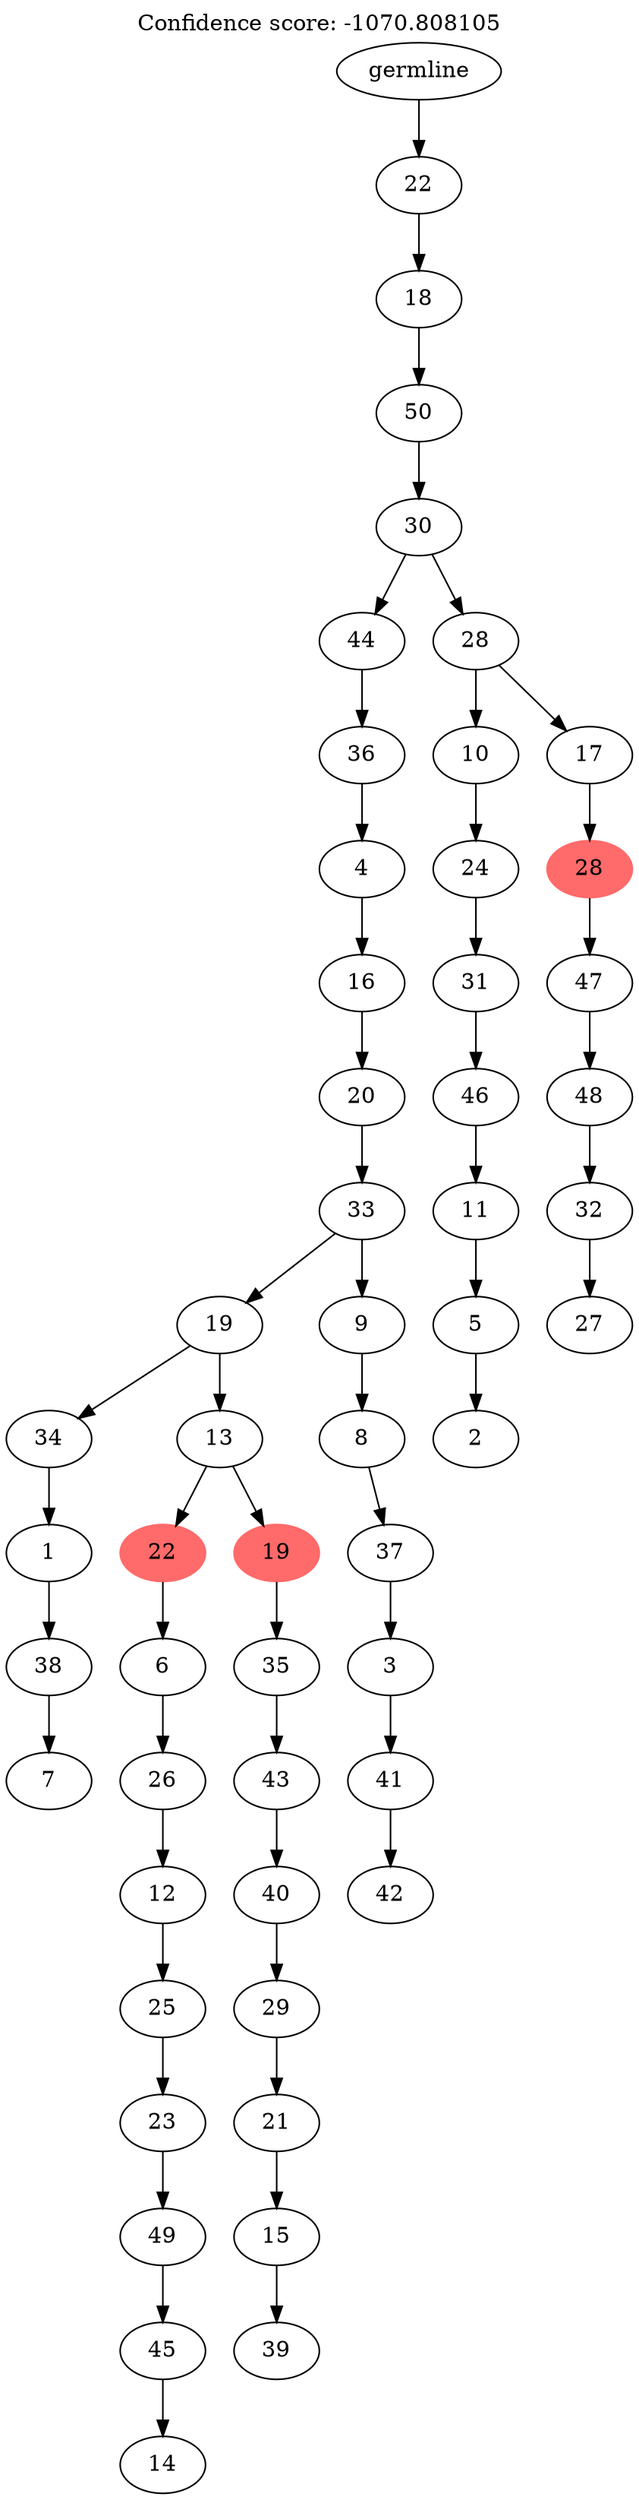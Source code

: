 digraph g {
	"52" -> "53";
	"53" [label="7"];
	"51" -> "52";
	"52" [label="38"];
	"50" -> "51";
	"51" [label="1"];
	"48" -> "49";
	"49" [label="14"];
	"47" -> "48";
	"48" [label="45"];
	"46" -> "47";
	"47" [label="49"];
	"45" -> "46";
	"46" [label="23"];
	"44" -> "45";
	"45" [label="25"];
	"43" -> "44";
	"44" [label="12"];
	"42" -> "43";
	"43" [label="26"];
	"41" -> "42";
	"42" [label="6"];
	"39" -> "40";
	"40" [label="39"];
	"38" -> "39";
	"39" [label="15"];
	"37" -> "38";
	"38" [label="21"];
	"36" -> "37";
	"37" [label="29"];
	"35" -> "36";
	"36" [label="40"];
	"34" -> "35";
	"35" [label="43"];
	"33" -> "34";
	"34" [label="35"];
	"32" -> "33";
	"33" [color=indianred1, style=filled, label="19"];
	"32" -> "41";
	"41" [color=indianred1, style=filled, label="22"];
	"31" -> "32";
	"32" [label="13"];
	"31" -> "50";
	"50" [label="34"];
	"29" -> "30";
	"30" [label="42"];
	"28" -> "29";
	"29" [label="41"];
	"27" -> "28";
	"28" [label="3"];
	"26" -> "27";
	"27" [label="37"];
	"25" -> "26";
	"26" [label="8"];
	"24" -> "25";
	"25" [label="9"];
	"24" -> "31";
	"31" [label="19"];
	"23" -> "24";
	"24" [label="33"];
	"22" -> "23";
	"23" [label="20"];
	"21" -> "22";
	"22" [label="16"];
	"20" -> "21";
	"21" [label="4"];
	"19" -> "20";
	"20" [label="36"];
	"17" -> "18";
	"18" [label="2"];
	"16" -> "17";
	"17" [label="5"];
	"15" -> "16";
	"16" [label="11"];
	"14" -> "15";
	"15" [label="46"];
	"13" -> "14";
	"14" [label="31"];
	"12" -> "13";
	"13" [label="24"];
	"10" -> "11";
	"11" [label="27"];
	"9" -> "10";
	"10" [label="32"];
	"8" -> "9";
	"9" [label="48"];
	"7" -> "8";
	"8" [label="47"];
	"6" -> "7";
	"7" [color=indianred1, style=filled, label="28"];
	"5" -> "6";
	"6" [label="17"];
	"5" -> "12";
	"12" [label="10"];
	"4" -> "5";
	"5" [label="28"];
	"4" -> "19";
	"19" [label="44"];
	"3" -> "4";
	"4" [label="30"];
	"2" -> "3";
	"3" [label="50"];
	"1" -> "2";
	"2" [label="18"];
	"0" -> "1";
	"1" [label="22"];
	"0" [label="germline"];
	labelloc="t";
	label="Confidence score: -1070.808105";
}
